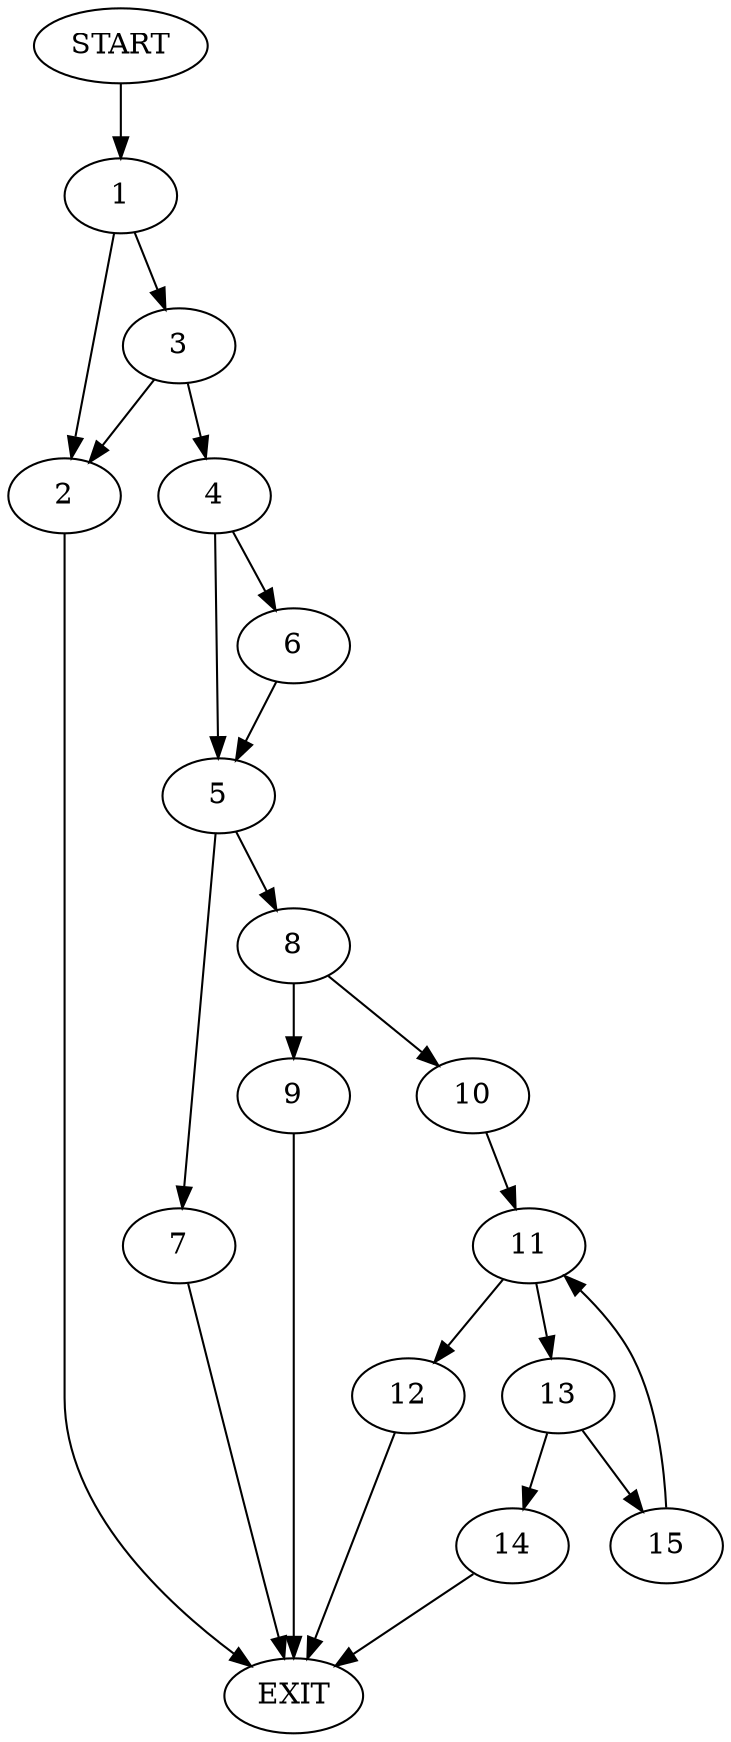 digraph {
0 [label="START"]
16 [label="EXIT"]
0 -> 1
1 -> 2
1 -> 3
2 -> 16
3 -> 2
3 -> 4
4 -> 5
4 -> 6
5 -> 7
5 -> 8
6 -> 5
8 -> 9
8 -> 10
7 -> 16
9 -> 16
10 -> 11
11 -> 12
11 -> 13
13 -> 14
13 -> 15
12 -> 16
14 -> 16
15 -> 11
}
